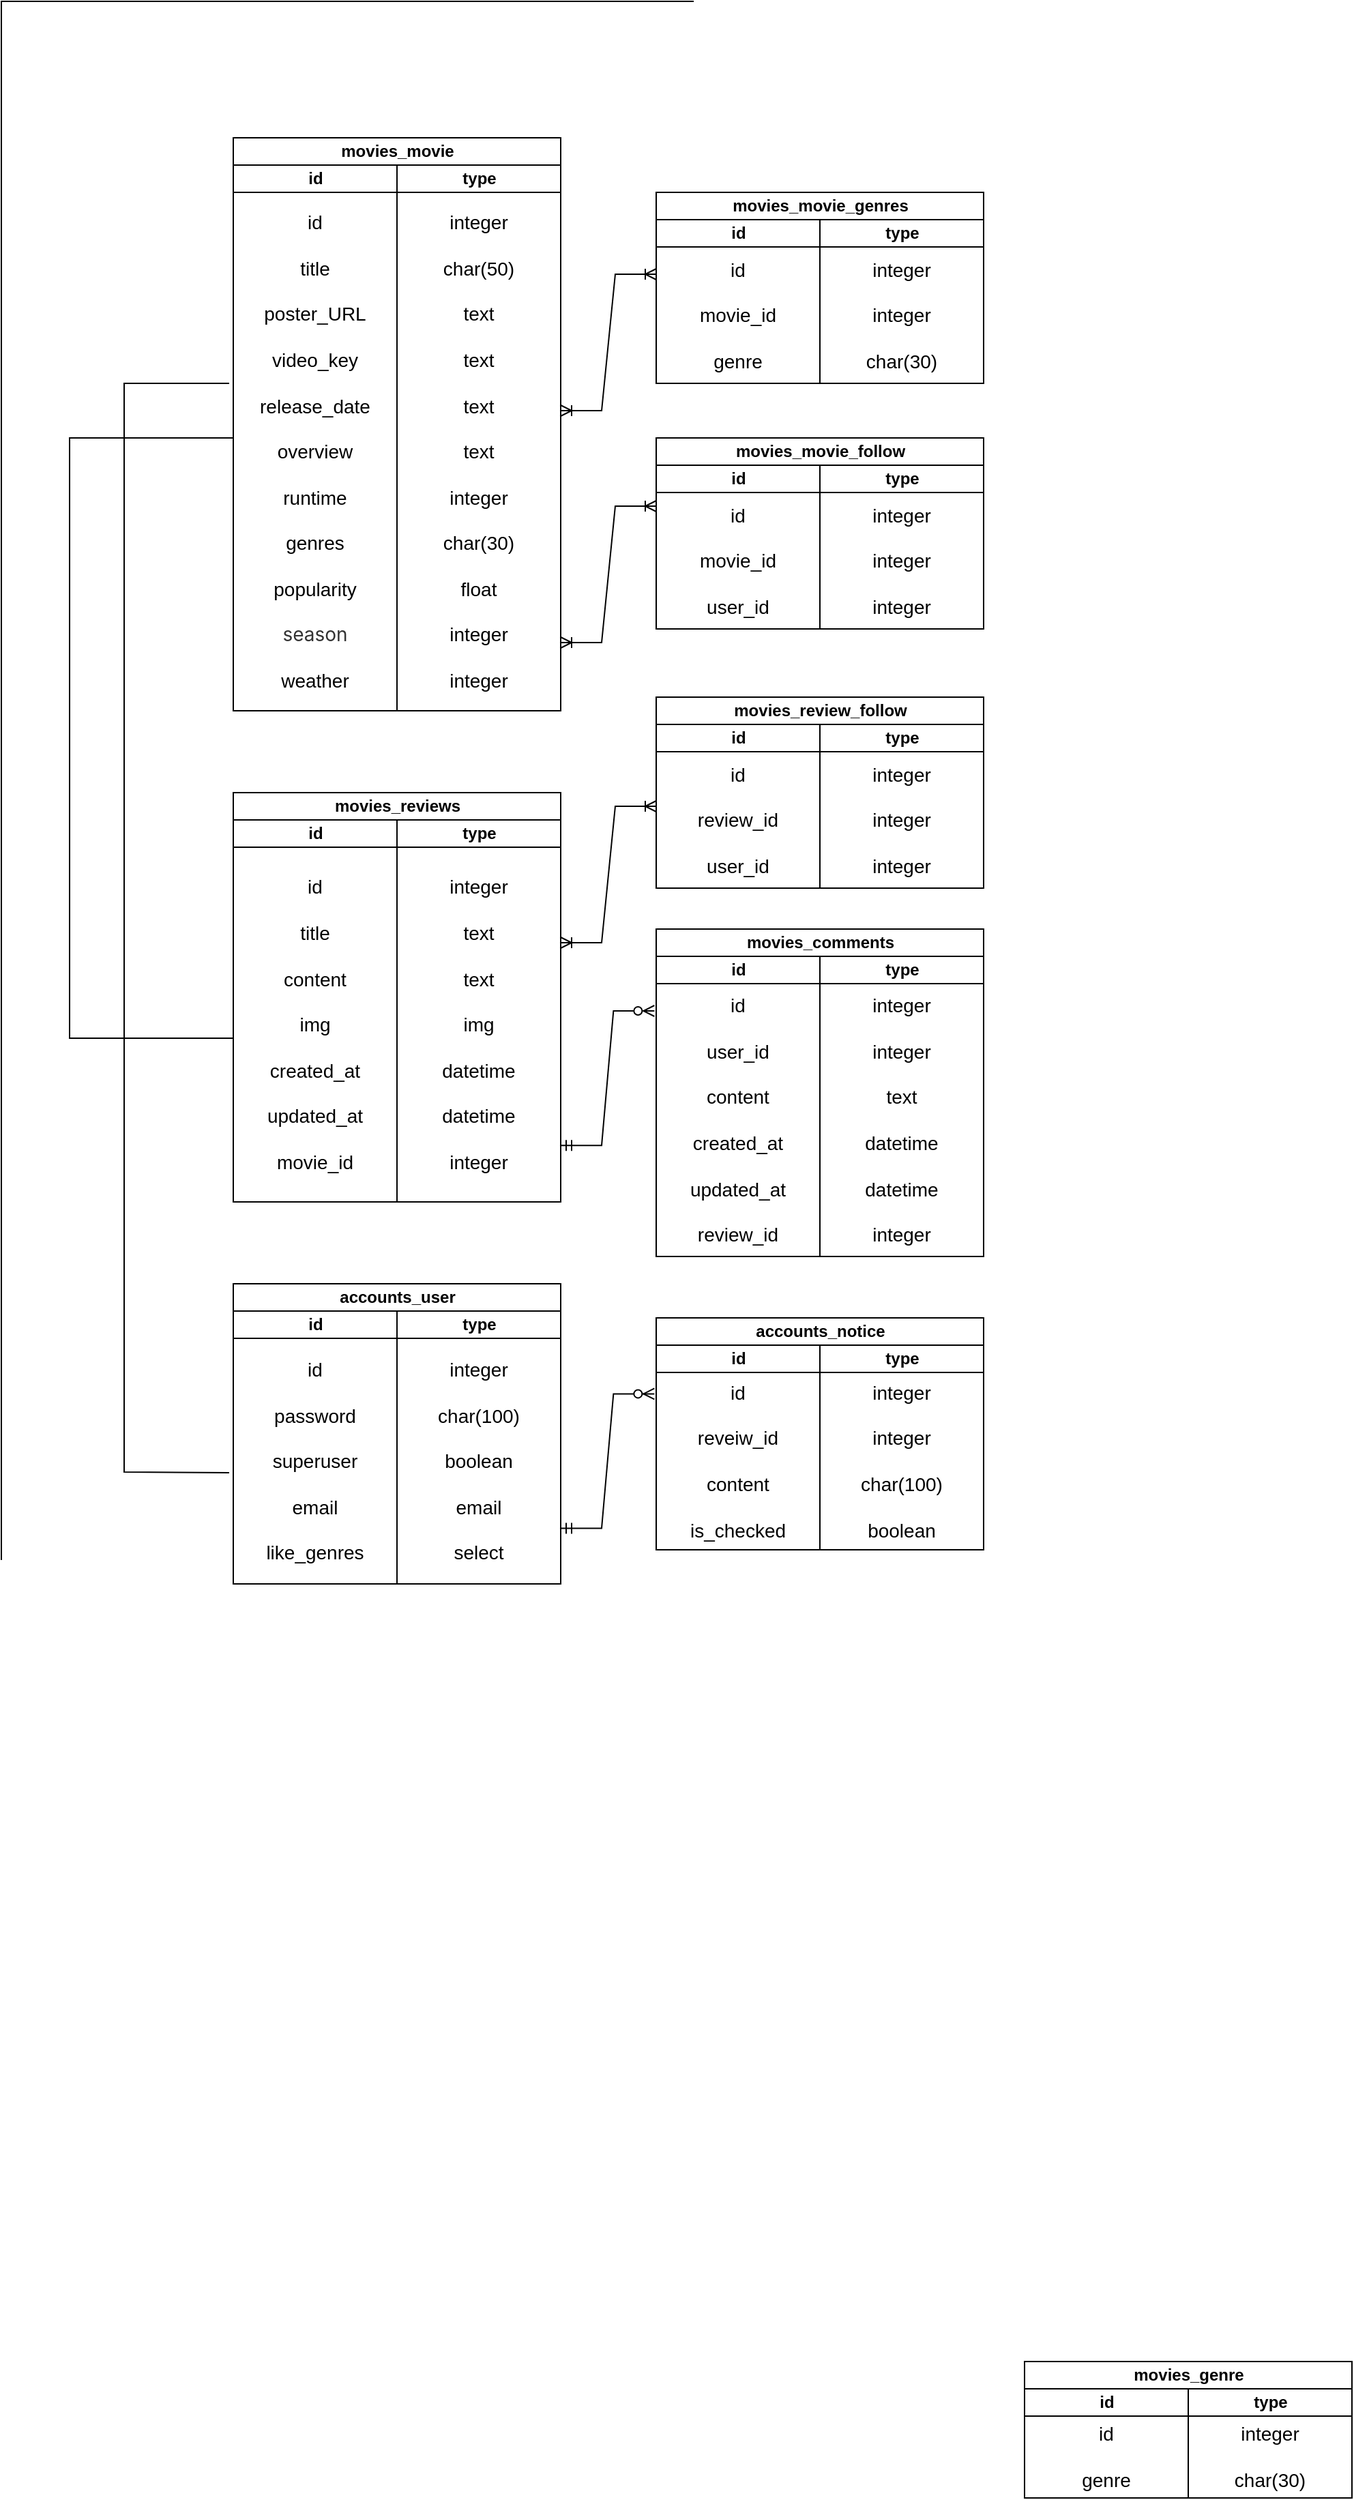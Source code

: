 <mxfile version="20.5.3" type="github"><diagram id="OXxdB5Ed1VvF02CtJhVH" name="페이지-1"><mxGraphModel dx="3398" dy="1222" grid="1" gridSize="10" guides="1" tooltips="1" connect="1" arrows="1" fold="1" page="1" pageScale="1" pageWidth="827" pageHeight="1169" math="0" shadow="0"><root><mxCell id="0"/><mxCell id="1" parent="0"/><mxCell id="GFj8tafsGznvQNzzSoQV-99" value="" style="html=1;fontSize=14;" vertex="1" parent="1"><mxGeometry x="-780" width="810" height="1430" as="geometry"/></mxCell><mxCell id="GFj8tafsGznvQNzzSoQV-6" value="movies_movie" style="swimlane;childLayout=stackLayout;resizeParent=1;resizeParentMax=0;startSize=20;html=1;" vertex="1" parent="1"><mxGeometry x="-610" y="100" width="240" height="420" as="geometry"/></mxCell><mxCell id="GFj8tafsGznvQNzzSoQV-7" value="id" style="swimlane;startSize=20;html=1;" vertex="1" parent="GFj8tafsGznvQNzzSoQV-6"><mxGeometry y="20" width="120" height="400" as="geometry"/></mxCell><mxCell id="GFj8tafsGznvQNzzSoQV-8" value="type" style="swimlane;startSize=20;html=1;" vertex="1" parent="GFj8tafsGznvQNzzSoQV-6"><mxGeometry x="120" y="20" width="120" height="400" as="geometry"><mxRectangle x="120" y="20" width="40" height="460" as="alternateBounds"/></mxGeometry></mxCell><mxCell id="GFj8tafsGznvQNzzSoQV-11" value="&lt;font style=&quot;font-size: 14px;&quot;&gt;id&lt;br&gt;&lt;br&gt;title&lt;br&gt;&lt;br&gt;poster_URL&lt;br&gt;&lt;br&gt;video_key&lt;br&gt;&lt;br&gt;release_date&lt;br&gt;&lt;br&gt;overview&lt;br&gt;&lt;br&gt;runtime&lt;br&gt;&lt;br&gt;genres&lt;br&gt;&lt;br&gt;popularity&lt;br&gt;&lt;br&gt;&lt;span style=&quot;color: rgb(51, 51, 51); font-family: -apple-system, BlinkMacSystemFont, &amp;quot;Helvetica Neue&amp;quot;, Arial, &amp;quot;Microsoft Yahei&amp;quot;, simsun, &amp;quot;Apple SD Gothic Neo&amp;quot;, NanumGothic, Dotum, 새굴림, sans-serif; text-align: left; background-color: rgb(255, 255, 255);&quot;&gt;season&lt;br&gt;&lt;/span&gt;&lt;br&gt;weather&lt;br&gt;&lt;/font&gt;" style="whiteSpace=wrap;html=1;" vertex="1" parent="1"><mxGeometry x="-610" y="140" width="120" height="380" as="geometry"/></mxCell><mxCell id="GFj8tafsGznvQNzzSoQV-12" value="&lt;font style=&quot;font-size: 14px;&quot;&gt;integer&lt;br&gt;&lt;br&gt;char(50)&lt;br&gt;&lt;br&gt;text&lt;br&gt;&lt;br&gt;text&lt;br&gt;&lt;br&gt;text&lt;br&gt;&lt;br&gt;text&lt;br&gt;&lt;br&gt;integer&lt;br&gt;&lt;br&gt;char(30)&lt;br&gt;&lt;br&gt;float&lt;br&gt;&lt;br&gt;integer&lt;br&gt;&lt;br&gt;integer&lt;br&gt;&lt;/font&gt;" style="whiteSpace=wrap;html=1;" vertex="1" parent="1"><mxGeometry x="-490" y="140" width="120" height="380" as="geometry"/></mxCell><mxCell id="GFj8tafsGznvQNzzSoQV-33" value="movies_genre" style="swimlane;childLayout=stackLayout;resizeParent=1;resizeParentMax=0;startSize=20;html=1;" vertex="1" parent="1"><mxGeometry x="-30.0" y="1730" width="240" height="100" as="geometry"/></mxCell><mxCell id="GFj8tafsGznvQNzzSoQV-34" value="id" style="swimlane;startSize=20;html=1;" vertex="1" parent="GFj8tafsGznvQNzzSoQV-33"><mxGeometry y="20" width="120" height="80" as="geometry"/></mxCell><mxCell id="GFj8tafsGznvQNzzSoQV-35" value="type" style="swimlane;startSize=20;html=1;" vertex="1" parent="GFj8tafsGznvQNzzSoQV-33"><mxGeometry x="120" y="20" width="120" height="80" as="geometry"><mxRectangle x="120" y="20" width="40" height="460" as="alternateBounds"/></mxGeometry></mxCell><mxCell id="GFj8tafsGznvQNzzSoQV-36" value="&lt;font style=&quot;font-size: 14px;&quot;&gt;id&lt;br&gt;&lt;br&gt;genre&lt;br&gt;&lt;/font&gt;" style="whiteSpace=wrap;html=1;" vertex="1" parent="1"><mxGeometry x="-30" y="1770" width="120" height="60" as="geometry"/></mxCell><mxCell id="GFj8tafsGznvQNzzSoQV-37" value="&lt;font style=&quot;font-size: 14px;&quot;&gt;integer&lt;br&gt;&lt;br&gt;char(30)&lt;br&gt;&lt;/font&gt;" style="whiteSpace=wrap;html=1;" vertex="1" parent="1"><mxGeometry x="90" y="1770" width="120" height="60" as="geometry"/></mxCell><mxCell id="GFj8tafsGznvQNzzSoQV-38" value="movies_movie_genres" style="swimlane;childLayout=stackLayout;resizeParent=1;resizeParentMax=0;startSize=20;html=1;" vertex="1" parent="1"><mxGeometry x="-300.0" y="140" width="240" height="140" as="geometry"/></mxCell><mxCell id="GFj8tafsGznvQNzzSoQV-39" value="id" style="swimlane;startSize=20;html=1;" vertex="1" parent="GFj8tafsGznvQNzzSoQV-38"><mxGeometry y="20" width="120" height="120" as="geometry"/></mxCell><mxCell id="GFj8tafsGznvQNzzSoQV-40" value="type" style="swimlane;startSize=20;html=1;" vertex="1" parent="GFj8tafsGznvQNzzSoQV-38"><mxGeometry x="120" y="20" width="120" height="120" as="geometry"><mxRectangle x="120" y="20" width="40" height="460" as="alternateBounds"/></mxGeometry></mxCell><mxCell id="GFj8tafsGznvQNzzSoQV-41" value="&lt;font style=&quot;font-size: 14px;&quot;&gt;id&lt;br&gt;&lt;br&gt;movie_id&lt;br&gt;&lt;br&gt;genre&lt;br&gt;&lt;/font&gt;" style="whiteSpace=wrap;html=1;" vertex="1" parent="1"><mxGeometry x="-300" y="180" width="120" height="100" as="geometry"/></mxCell><mxCell id="GFj8tafsGznvQNzzSoQV-42" value="&lt;font style=&quot;font-size: 14px;&quot;&gt;integer&lt;br&gt;&lt;br&gt;integer&lt;br&gt;&lt;br&gt;char(30)&lt;br&gt;&lt;/font&gt;" style="whiteSpace=wrap;html=1;" vertex="1" parent="1"><mxGeometry x="-180" y="180" width="120" height="100" as="geometry"/></mxCell><mxCell id="GFj8tafsGznvQNzzSoQV-43" value="movies_movie_follow" style="swimlane;childLayout=stackLayout;resizeParent=1;resizeParentMax=0;startSize=20;html=1;" vertex="1" parent="1"><mxGeometry x="-300.0" y="320" width="240" height="140" as="geometry"/></mxCell><mxCell id="GFj8tafsGznvQNzzSoQV-44" value="id" style="swimlane;startSize=20;html=1;" vertex="1" parent="GFj8tafsGznvQNzzSoQV-43"><mxGeometry y="20" width="120" height="120" as="geometry"/></mxCell><mxCell id="GFj8tafsGznvQNzzSoQV-45" value="type" style="swimlane;startSize=20;html=1;" vertex="1" parent="GFj8tafsGznvQNzzSoQV-43"><mxGeometry x="120" y="20" width="120" height="120" as="geometry"><mxRectangle x="120" y="20" width="40" height="460" as="alternateBounds"/></mxGeometry></mxCell><mxCell id="GFj8tafsGznvQNzzSoQV-46" value="&lt;font style=&quot;font-size: 14px;&quot;&gt;id&lt;br&gt;&lt;br&gt;movie_id&lt;br&gt;&lt;br&gt;user_id&lt;br&gt;&lt;/font&gt;" style="whiteSpace=wrap;html=1;" vertex="1" parent="1"><mxGeometry x="-300" y="360" width="120" height="100" as="geometry"/></mxCell><mxCell id="GFj8tafsGznvQNzzSoQV-47" value="&lt;font style=&quot;font-size: 14px;&quot;&gt;integer&lt;br&gt;&lt;br&gt;integer&lt;br&gt;&lt;br&gt;integer&lt;br&gt;&lt;/font&gt;" style="whiteSpace=wrap;html=1;" vertex="1" parent="1"><mxGeometry x="-180" y="360" width="120" height="100" as="geometry"/></mxCell><mxCell id="GFj8tafsGznvQNzzSoQV-48" value="movies_reviews" style="swimlane;childLayout=stackLayout;resizeParent=1;resizeParentMax=0;startSize=20;html=1;" vertex="1" parent="1"><mxGeometry x="-610" y="580" width="240" height="300" as="geometry"/></mxCell><mxCell id="GFj8tafsGznvQNzzSoQV-49" value="id" style="swimlane;startSize=20;html=1;" vertex="1" parent="GFj8tafsGznvQNzzSoQV-48"><mxGeometry y="20" width="120" height="280" as="geometry"/></mxCell><mxCell id="GFj8tafsGznvQNzzSoQV-50" value="type" style="swimlane;startSize=20;html=1;" vertex="1" parent="GFj8tafsGznvQNzzSoQV-48"><mxGeometry x="120" y="20" width="120" height="280" as="geometry"><mxRectangle x="120" y="20" width="40" height="460" as="alternateBounds"/></mxGeometry></mxCell><mxCell id="GFj8tafsGznvQNzzSoQV-51" value="&lt;font style=&quot;font-size: 14px;&quot;&gt;id&lt;br&gt;&lt;br&gt;title&lt;br&gt;&lt;br&gt;content&lt;br&gt;&lt;br&gt;img&lt;br&gt;&lt;br&gt;created_at&lt;br&gt;&lt;br&gt;updated_at&lt;br&gt;&lt;br&gt;movie_id&lt;br&gt;&lt;/font&gt;" style="whiteSpace=wrap;html=1;" vertex="1" parent="1"><mxGeometry x="-610" y="620" width="120" height="260" as="geometry"/></mxCell><mxCell id="GFj8tafsGznvQNzzSoQV-52" value="&lt;font style=&quot;font-size: 14px;&quot;&gt;integer&lt;br&gt;&lt;br&gt;text&lt;br&gt;&lt;br&gt;text&lt;br&gt;&lt;br&gt;img&lt;br&gt;&lt;br&gt;datetime&lt;br&gt;&lt;br&gt;datetime&lt;br&gt;&lt;br&gt;integer&lt;br&gt;&lt;/font&gt;" style="whiteSpace=wrap;html=1;" vertex="1" parent="1"><mxGeometry x="-490" y="620" width="120" height="260" as="geometry"/></mxCell><mxCell id="GFj8tafsGznvQNzzSoQV-53" value="movies_comments" style="swimlane;childLayout=stackLayout;resizeParent=1;resizeParentMax=0;startSize=20;html=1;" vertex="1" parent="1"><mxGeometry x="-300" y="680" width="240" height="240" as="geometry"/></mxCell><mxCell id="GFj8tafsGznvQNzzSoQV-54" value="id" style="swimlane;startSize=20;html=1;" vertex="1" parent="GFj8tafsGznvQNzzSoQV-53"><mxGeometry y="20" width="120" height="220" as="geometry"/></mxCell><mxCell id="GFj8tafsGznvQNzzSoQV-55" value="type" style="swimlane;startSize=20;html=1;" vertex="1" parent="GFj8tafsGznvQNzzSoQV-53"><mxGeometry x="120" y="20" width="120" height="220" as="geometry"><mxRectangle x="120" y="20" width="40" height="460" as="alternateBounds"/></mxGeometry></mxCell><mxCell id="GFj8tafsGznvQNzzSoQV-56" value="&lt;font style=&quot;font-size: 14px;&quot;&gt;id&lt;br&gt;&lt;br&gt;user_id&lt;br&gt;&lt;br&gt;content&lt;br&gt;&lt;br&gt;created_at&lt;br&gt;&lt;br&gt;updated_at&lt;br&gt;&lt;br&gt;review_id&lt;br&gt;&lt;/font&gt;" style="whiteSpace=wrap;html=1;" vertex="1" parent="1"><mxGeometry x="-300" y="720" width="120" height="200" as="geometry"/></mxCell><mxCell id="GFj8tafsGznvQNzzSoQV-57" value="&lt;font style=&quot;font-size: 14px;&quot;&gt;integer&lt;br&gt;&lt;br&gt;integer&lt;br&gt;&lt;br&gt;text&lt;br&gt;&lt;br&gt;datetime&lt;br&gt;&lt;br&gt;datetime&lt;br&gt;&lt;br&gt;integer&lt;br&gt;&lt;/font&gt;" style="whiteSpace=wrap;html=1;" vertex="1" parent="1"><mxGeometry x="-180" y="720" width="120" height="200" as="geometry"/></mxCell><mxCell id="GFj8tafsGznvQNzzSoQV-58" value="accounts_user" style="swimlane;childLayout=stackLayout;resizeParent=1;resizeParentMax=0;startSize=20;html=1;" vertex="1" parent="1"><mxGeometry x="-610" y="940" width="240" height="220" as="geometry"/></mxCell><mxCell id="GFj8tafsGznvQNzzSoQV-59" value="id" style="swimlane;startSize=20;html=1;" vertex="1" parent="GFj8tafsGznvQNzzSoQV-58"><mxGeometry y="20" width="120" height="200" as="geometry"/></mxCell><mxCell id="GFj8tafsGznvQNzzSoQV-60" value="type" style="swimlane;startSize=20;html=1;" vertex="1" parent="GFj8tafsGznvQNzzSoQV-58"><mxGeometry x="120" y="20" width="120" height="200" as="geometry"><mxRectangle x="120" y="20" width="40" height="460" as="alternateBounds"/></mxGeometry></mxCell><mxCell id="GFj8tafsGznvQNzzSoQV-61" value="&lt;font style=&quot;font-size: 14px;&quot;&gt;id&lt;br&gt;&lt;br&gt;password&lt;br&gt;&lt;br&gt;superuser&lt;br&gt;&lt;br&gt;email&lt;br&gt;&lt;br&gt;like_genres&lt;br&gt;&lt;/font&gt;" style="whiteSpace=wrap;html=1;" vertex="1" parent="1"><mxGeometry x="-610" y="980" width="120" height="180" as="geometry"/></mxCell><mxCell id="GFj8tafsGznvQNzzSoQV-62" value="&lt;font style=&quot;font-size: 14px;&quot;&gt;integer&lt;br&gt;&lt;br&gt;char(100)&lt;br&gt;&lt;br&gt;boolean&lt;br&gt;&lt;br&gt;email&lt;br&gt;&lt;br&gt;select&lt;br&gt;&lt;/font&gt;" style="whiteSpace=wrap;html=1;" vertex="1" parent="1"><mxGeometry x="-490" y="980" width="120" height="180" as="geometry"/></mxCell><mxCell id="GFj8tafsGznvQNzzSoQV-63" value="accounts_notice" style="swimlane;childLayout=stackLayout;resizeParent=1;resizeParentMax=0;startSize=20;html=1;" vertex="1" parent="1"><mxGeometry x="-300" y="965" width="240" height="170" as="geometry"/></mxCell><mxCell id="GFj8tafsGznvQNzzSoQV-64" value="id" style="swimlane;startSize=20;html=1;" vertex="1" parent="GFj8tafsGznvQNzzSoQV-63"><mxGeometry y="20" width="120" height="150" as="geometry"/></mxCell><mxCell id="GFj8tafsGznvQNzzSoQV-65" value="type" style="swimlane;startSize=20;html=1;" vertex="1" parent="GFj8tafsGznvQNzzSoQV-63"><mxGeometry x="120" y="20" width="120" height="150" as="geometry"><mxRectangle x="120" y="20" width="40" height="460" as="alternateBounds"/></mxGeometry></mxCell><mxCell id="GFj8tafsGznvQNzzSoQV-66" value="&lt;font style=&quot;font-size: 14px;&quot;&gt;id&lt;br&gt;&lt;br&gt;reveiw_id&lt;br&gt;&lt;br&gt;content&lt;br&gt;&lt;br&gt;is_checked&lt;br&gt;&lt;/font&gt;" style="whiteSpace=wrap;html=1;" vertex="1" parent="1"><mxGeometry x="-300" y="1005" width="120" height="130" as="geometry"/></mxCell><mxCell id="GFj8tafsGznvQNzzSoQV-67" value="&lt;font style=&quot;font-size: 14px;&quot;&gt;integer&lt;br&gt;&lt;br&gt;integer&lt;br&gt;&lt;br&gt;char(100)&lt;br&gt;&lt;br&gt;boolean&lt;br&gt;&lt;/font&gt;" style="whiteSpace=wrap;html=1;" vertex="1" parent="1"><mxGeometry x="-180" y="1005" width="120" height="130" as="geometry"/></mxCell><mxCell id="GFj8tafsGznvQNzzSoQV-70" value="movies_review_follow" style="swimlane;childLayout=stackLayout;resizeParent=1;resizeParentMax=0;startSize=20;html=1;" vertex="1" parent="1"><mxGeometry x="-300.0" y="510" width="240" height="140" as="geometry"/></mxCell><mxCell id="GFj8tafsGznvQNzzSoQV-71" value="id" style="swimlane;startSize=20;html=1;" vertex="1" parent="GFj8tafsGznvQNzzSoQV-70"><mxGeometry y="20" width="120" height="120" as="geometry"/></mxCell><mxCell id="GFj8tafsGznvQNzzSoQV-72" value="type" style="swimlane;startSize=20;html=1;" vertex="1" parent="GFj8tafsGznvQNzzSoQV-70"><mxGeometry x="120" y="20" width="120" height="120" as="geometry"><mxRectangle x="120" y="20" width="40" height="460" as="alternateBounds"/></mxGeometry></mxCell><mxCell id="GFj8tafsGznvQNzzSoQV-73" value="&lt;font style=&quot;font-size: 14px;&quot;&gt;id&lt;br&gt;&lt;br&gt;review_id&lt;br&gt;&lt;br&gt;user_id&lt;br&gt;&lt;/font&gt;" style="whiteSpace=wrap;html=1;" vertex="1" parent="1"><mxGeometry x="-300" y="550" width="120" height="100" as="geometry"/></mxCell><mxCell id="GFj8tafsGznvQNzzSoQV-74" value="&lt;font style=&quot;font-size: 14px;&quot;&gt;integer&lt;br&gt;&lt;br&gt;integer&lt;br&gt;&lt;br&gt;integer&lt;br&gt;&lt;/font&gt;" style="whiteSpace=wrap;html=1;" vertex="1" parent="1"><mxGeometry x="-180" y="550" width="120" height="100" as="geometry"/></mxCell><mxCell id="GFj8tafsGznvQNzzSoQV-79" value="" style="endArrow=none;html=1;rounded=0;fontSize=14;" edge="1" parent="1"><mxGeometry width="50" height="50" relative="1" as="geometry"><mxPoint x="-610" y="760" as="sourcePoint"/><mxPoint x="-610" y="320" as="targetPoint"/><Array as="points"><mxPoint x="-730" y="760"/><mxPoint x="-730" y="320"/></Array></mxGeometry></mxCell><mxCell id="GFj8tafsGznvQNzzSoQV-84" value="" style="endArrow=none;html=1;rounded=0;fontSize=14;exitX=-0.025;exitY=0.547;exitDx=0;exitDy=0;exitPerimeter=0;" edge="1" parent="1" source="GFj8tafsGznvQNzzSoQV-61"><mxGeometry width="50" height="50" relative="1" as="geometry"><mxPoint x="-610" y="1200" as="sourcePoint"/><mxPoint x="-613" y="280" as="targetPoint"/><Array as="points"><mxPoint x="-690" y="1078"/><mxPoint x="-690" y="280"/></Array></mxGeometry></mxCell><mxCell id="GFj8tafsGznvQNzzSoQV-93" value="" style="edgeStyle=entityRelationEdgeStyle;fontSize=12;html=1;endArrow=ERzeroToMany;startArrow=ERmandOne;rounded=0;exitX=1.011;exitY=0.183;exitDx=0;exitDy=0;exitPerimeter=0;" edge="1" parent="1"><mxGeometry width="100" height="100" relative="1" as="geometry"><mxPoint x="-370.0" y="838.58" as="sourcePoint"/><mxPoint x="-301.32" y="740" as="targetPoint"/></mxGeometry></mxCell><mxCell id="GFj8tafsGznvQNzzSoQV-94" value="" style="edgeStyle=entityRelationEdgeStyle;fontSize=12;html=1;endArrow=ERoneToMany;startArrow=ERoneToMany;rounded=0;" edge="1" parent="1"><mxGeometry width="100" height="100" relative="1" as="geometry"><mxPoint x="-370" y="690" as="sourcePoint"/><mxPoint x="-300" y="590" as="targetPoint"/></mxGeometry></mxCell><mxCell id="GFj8tafsGznvQNzzSoQV-95" value="" style="edgeStyle=entityRelationEdgeStyle;fontSize=12;html=1;endArrow=ERoneToMany;startArrow=ERoneToMany;rounded=0;" edge="1" parent="1"><mxGeometry width="100" height="100" relative="1" as="geometry"><mxPoint x="-370" y="470" as="sourcePoint"/><mxPoint x="-300" y="370" as="targetPoint"/></mxGeometry></mxCell><mxCell id="GFj8tafsGznvQNzzSoQV-97" value="" style="edgeStyle=entityRelationEdgeStyle;fontSize=12;html=1;endArrow=ERoneToMany;startArrow=ERoneToMany;rounded=0;" edge="1" parent="1"><mxGeometry width="100" height="100" relative="1" as="geometry"><mxPoint x="-370" y="300" as="sourcePoint"/><mxPoint x="-300" y="200" as="targetPoint"/></mxGeometry></mxCell><mxCell id="GFj8tafsGznvQNzzSoQV-98" value="" style="edgeStyle=entityRelationEdgeStyle;fontSize=12;html=1;endArrow=ERzeroToMany;startArrow=ERmandOne;rounded=0;exitX=1.011;exitY=0.183;exitDx=0;exitDy=0;exitPerimeter=0;" edge="1" parent="1"><mxGeometry width="100" height="100" relative="1" as="geometry"><mxPoint x="-370" y="1119.29" as="sourcePoint"/><mxPoint x="-301.32" y="1020.71" as="targetPoint"/></mxGeometry></mxCell></root></mxGraphModel></diagram></mxfile>